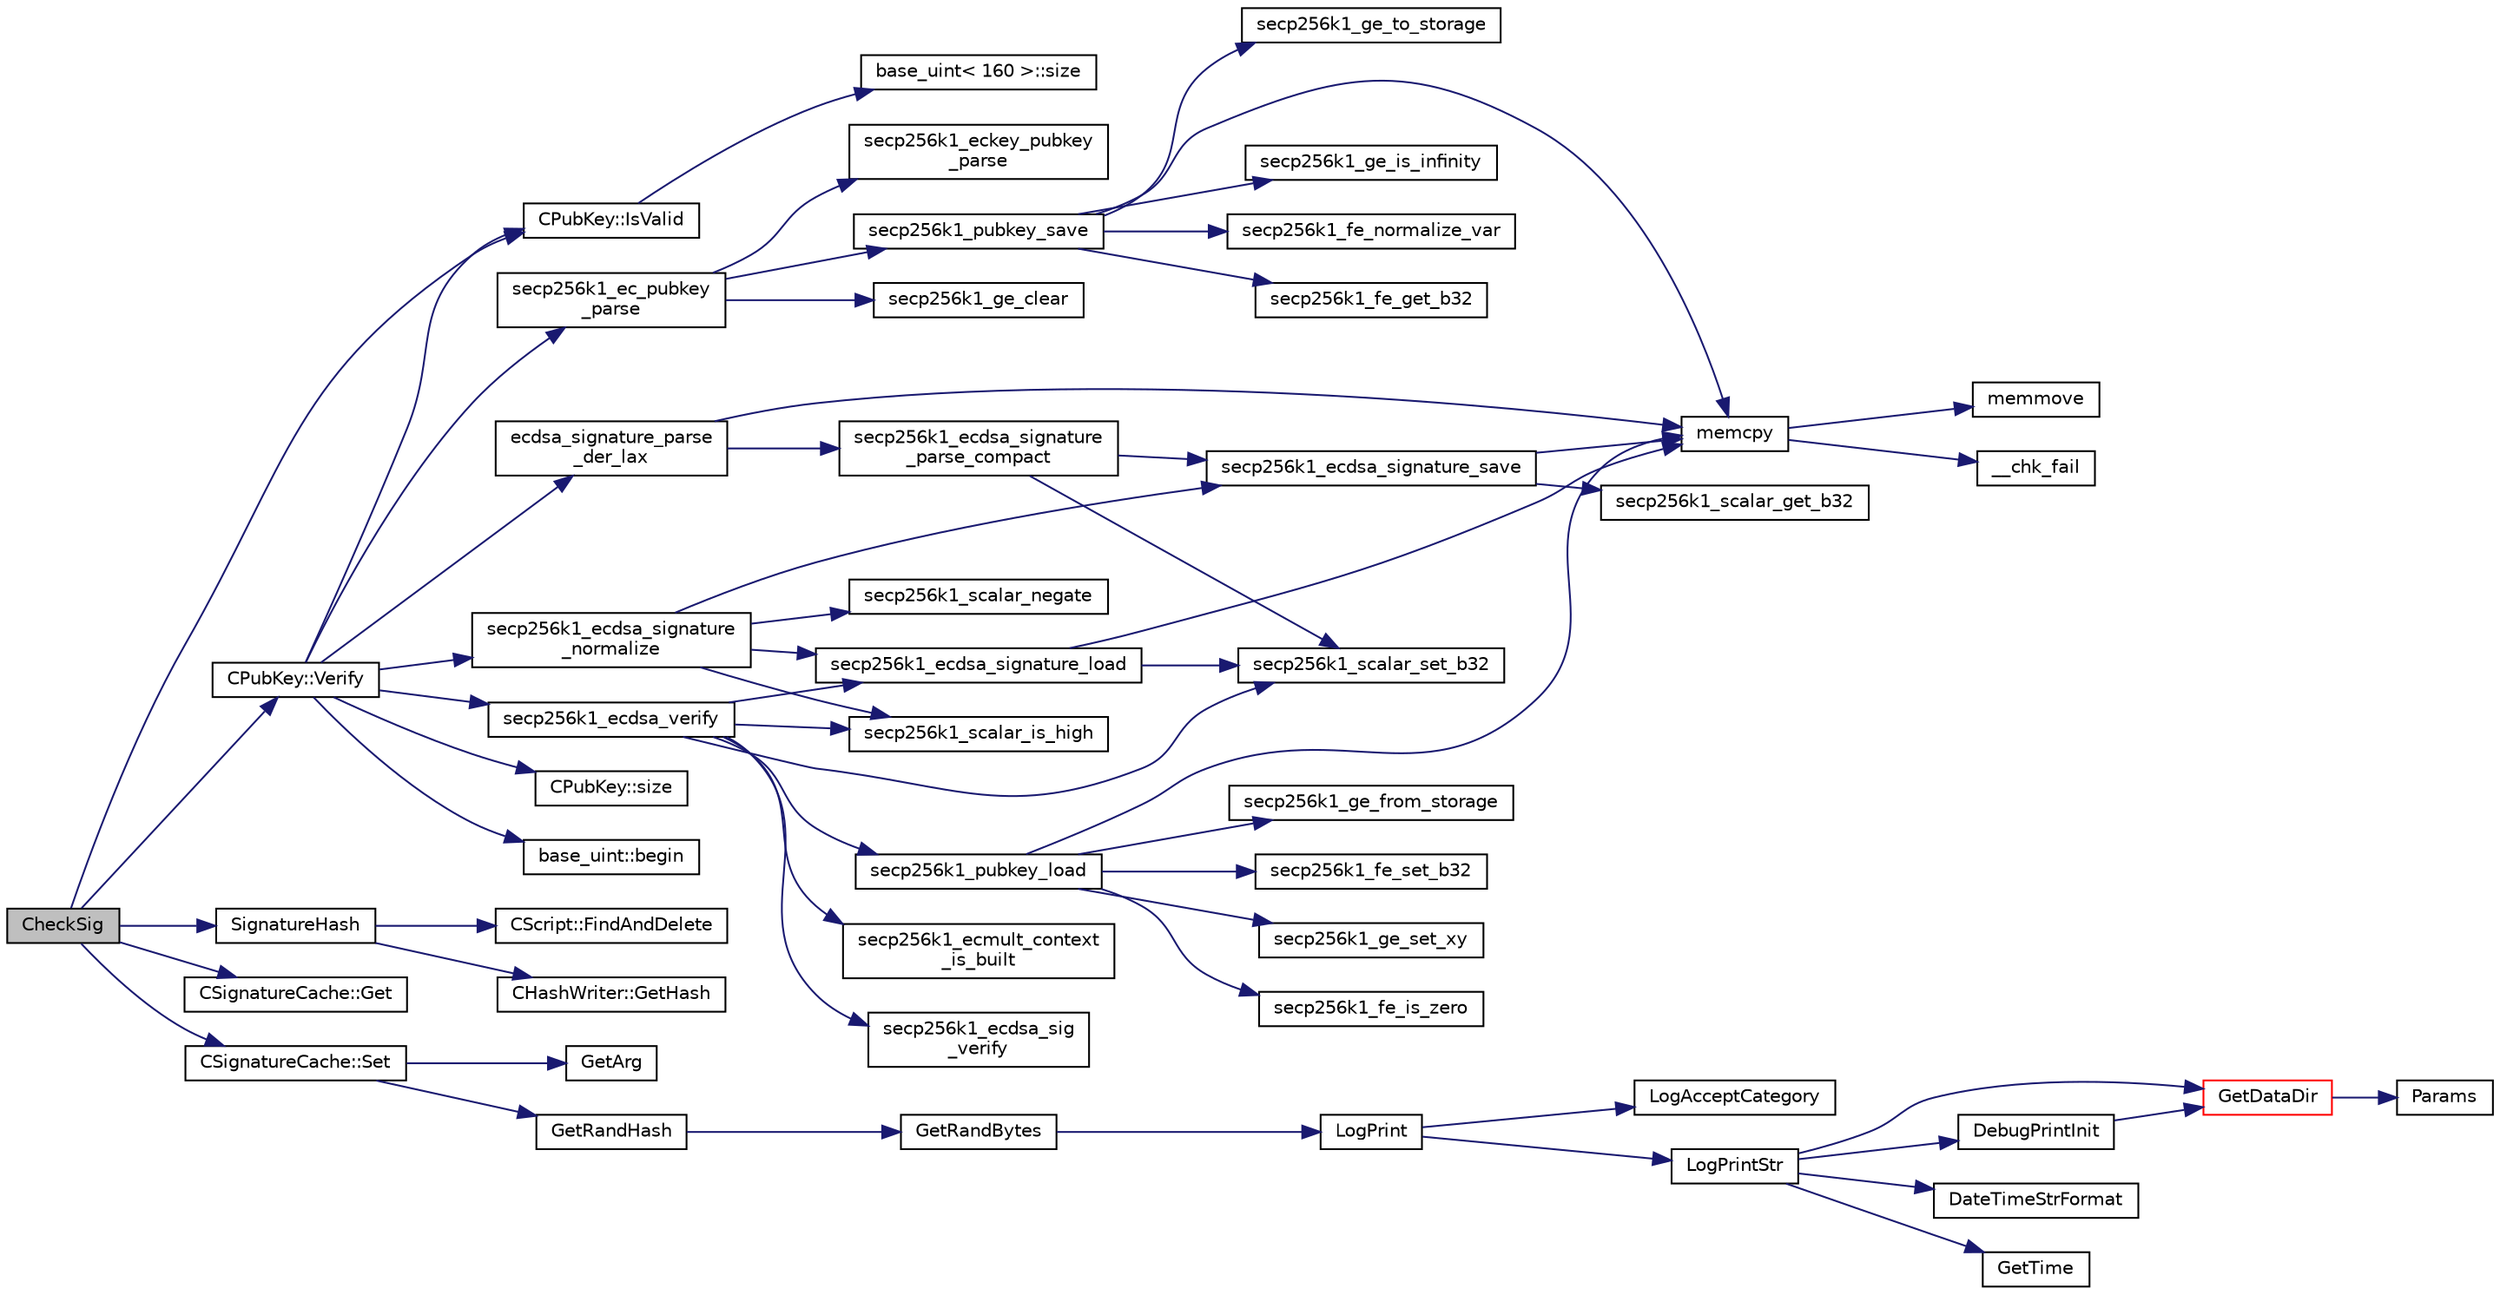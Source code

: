 digraph "CheckSig"
{
  edge [fontname="Helvetica",fontsize="10",labelfontname="Helvetica",labelfontsize="10"];
  node [fontname="Helvetica",fontsize="10",shape=record];
  rankdir="LR";
  Node357 [label="CheckSig",height=0.2,width=0.4,color="black", fillcolor="grey75", style="filled", fontcolor="black"];
  Node357 -> Node358 [color="midnightblue",fontsize="10",style="solid",fontname="Helvetica"];
  Node358 [label="CPubKey::IsValid",height=0.2,width=0.4,color="black", fillcolor="white", style="filled",URL="$da/d4e/class_c_pub_key.html#a4fa94293cf8577fd039b9a133f6c7f30"];
  Node358 -> Node359 [color="midnightblue",fontsize="10",style="solid",fontname="Helvetica"];
  Node359 [label="base_uint\< 160 \>::size",height=0.2,width=0.4,color="black", fillcolor="white", style="filled",URL="$da/df7/classbase__uint.html#a1f49b034e686269601ea89b0319b8004"];
  Node357 -> Node360 [color="midnightblue",fontsize="10",style="solid",fontname="Helvetica"];
  Node360 [label="SignatureHash",height=0.2,width=0.4,color="black", fillcolor="white", style="filled",URL="$dd/d0f/script_8cpp.html#a4086161bb714485e7e3662d9b0ceed7d"];
  Node360 -> Node361 [color="midnightblue",fontsize="10",style="solid",fontname="Helvetica"];
  Node361 [label="CScript::FindAndDelete",height=0.2,width=0.4,color="black", fillcolor="white", style="filled",URL="$d9/d4b/class_c_script.html#aad6e9f84fe8aa2d27a979f1bc2732463"];
  Node360 -> Node362 [color="midnightblue",fontsize="10",style="solid",fontname="Helvetica"];
  Node362 [label="CHashWriter::GetHash",height=0.2,width=0.4,color="black", fillcolor="white", style="filled",URL="$d2/def/class_c_hash_writer.html#ae94a937211502eabf19477630090093a"];
  Node357 -> Node363 [color="midnightblue",fontsize="10",style="solid",fontname="Helvetica"];
  Node363 [label="CSignatureCache::Get",height=0.2,width=0.4,color="black", fillcolor="white", style="filled",URL="$df/d87/class_c_signature_cache.html#a9c1dbf6b015d35145f058ace43eac107"];
  Node357 -> Node364 [color="midnightblue",fontsize="10",style="solid",fontname="Helvetica"];
  Node364 [label="CPubKey::Verify",height=0.2,width=0.4,color="black", fillcolor="white", style="filled",URL="$da/d4e/class_c_pub_key.html#a5b3fef213b227394ca9d0a1e3baa957e"];
  Node364 -> Node358 [color="midnightblue",fontsize="10",style="solid",fontname="Helvetica"];
  Node364 -> Node365 [color="midnightblue",fontsize="10",style="solid",fontname="Helvetica"];
  Node365 [label="secp256k1_ec_pubkey\l_parse",height=0.2,width=0.4,color="black", fillcolor="white", style="filled",URL="$d7/dd3/secp256k1_8h.html#a4e5dc8952c9a7e791376505ef2023ca1",tooltip="Parse a variable-length public key into the pubkey object. "];
  Node365 -> Node366 [color="midnightblue",fontsize="10",style="solid",fontname="Helvetica"];
  Node366 [label="secp256k1_eckey_pubkey\l_parse",height=0.2,width=0.4,color="black", fillcolor="white", style="filled",URL="$da/dff/eckey_8h.html#ae0cdb1eef2dc770d70aac0ad50a35e9a"];
  Node365 -> Node367 [color="midnightblue",fontsize="10",style="solid",fontname="Helvetica"];
  Node367 [label="secp256k1_pubkey_save",height=0.2,width=0.4,color="black", fillcolor="white", style="filled",URL="$d1/d8c/secp256k1_8c.html#aa061c9c5c861017bef990e5c4653e0f4"];
  Node367 -> Node368 [color="midnightblue",fontsize="10",style="solid",fontname="Helvetica"];
  Node368 [label="secp256k1_ge_to_storage",height=0.2,width=0.4,color="black", fillcolor="white", style="filled",URL="$d9/dd1/group_8h.html#ad6499ae629f998e50d8614869ee3c67f",tooltip="Convert a group element to the storage type. "];
  Node367 -> Node369 [color="midnightblue",fontsize="10",style="solid",fontname="Helvetica"];
  Node369 [label="memcpy",height=0.2,width=0.4,color="black", fillcolor="white", style="filled",URL="$d5/d9f/glibc__compat_8cpp.html#a0f46826ab0466591e136db24394923cf"];
  Node369 -> Node370 [color="midnightblue",fontsize="10",style="solid",fontname="Helvetica"];
  Node370 [label="memmove",height=0.2,width=0.4,color="black", fillcolor="white", style="filled",URL="$d5/d9f/glibc__compat_8cpp.html#a9778d49e9029dd75bc53ecbbf9f5e9a1"];
  Node369 -> Node371 [color="midnightblue",fontsize="10",style="solid",fontname="Helvetica"];
  Node371 [label="__chk_fail",height=0.2,width=0.4,color="black", fillcolor="white", style="filled",URL="$d5/d9f/glibc__compat_8cpp.html#a424ac71631da5ada2976630ff67051d1"];
  Node367 -> Node372 [color="midnightblue",fontsize="10",style="solid",fontname="Helvetica"];
  Node372 [label="secp256k1_ge_is_infinity",height=0.2,width=0.4,color="black", fillcolor="white", style="filled",URL="$d9/dd1/group_8h.html#ac83592db46af97faf7ba9b9a39a1f6ff",tooltip="Check whether a group element is the point at infinity. "];
  Node367 -> Node373 [color="midnightblue",fontsize="10",style="solid",fontname="Helvetica"];
  Node373 [label="secp256k1_fe_normalize_var",height=0.2,width=0.4,color="black", fillcolor="white", style="filled",URL="$d5/d5a/field_8h.html#a2d45c987537eadb2923c93aa3af9db71",tooltip="Normalize a field element, without constant-time guarantee. "];
  Node367 -> Node374 [color="midnightblue",fontsize="10",style="solid",fontname="Helvetica"];
  Node374 [label="secp256k1_fe_get_b32",height=0.2,width=0.4,color="black", fillcolor="white", style="filled",URL="$d5/d5a/field_8h.html#abb1017649be14b9ac1823be3c573e542",tooltip="Convert a field element to a 32-byte big endian value. "];
  Node365 -> Node375 [color="midnightblue",fontsize="10",style="solid",fontname="Helvetica"];
  Node375 [label="secp256k1_ge_clear",height=0.2,width=0.4,color="black", fillcolor="white", style="filled",URL="$d9/dd1/group_8h.html#a34793cf48794f089bb28597d1a9f23b2",tooltip="Clear a secp256k1_ge to prevent leaking sensitive information. "];
  Node364 -> Node376 [color="midnightblue",fontsize="10",style="solid",fontname="Helvetica"];
  Node376 [label="CPubKey::size",height=0.2,width=0.4,color="black", fillcolor="white", style="filled",URL="$da/d4e/class_c_pub_key.html#a6bb28fcf0a5f799c69f5b7269363b309"];
  Node364 -> Node377 [color="midnightblue",fontsize="10",style="solid",fontname="Helvetica"];
  Node377 [label="ecdsa_signature_parse\l_der_lax",height=0.2,width=0.4,color="black", fillcolor="white", style="filled",URL="$da/d8e/pubkey_8cpp.html#acd68762de13ffb2c909fcf12acfea0fd",tooltip="This function is taken from the libsecp256k1 distribution and implements DER parsing for ECDSA signat..."];
  Node377 -> Node378 [color="midnightblue",fontsize="10",style="solid",fontname="Helvetica"];
  Node378 [label="secp256k1_ecdsa_signature\l_parse_compact",height=0.2,width=0.4,color="black", fillcolor="white", style="filled",URL="$d7/dd3/secp256k1_8h.html#a2aff2802eca3d15ec54298e879579897",tooltip="Parse an ECDSA signature in compact (64 bytes) format. "];
  Node378 -> Node379 [color="midnightblue",fontsize="10",style="solid",fontname="Helvetica"];
  Node379 [label="secp256k1_scalar_set_b32",height=0.2,width=0.4,color="black", fillcolor="white", style="filled",URL="$db/d94/scalar_8h.html#a25cc2d45ae1d1765d07c3313cdf46fa0",tooltip="Set a scalar from a big endian byte array. "];
  Node378 -> Node380 [color="midnightblue",fontsize="10",style="solid",fontname="Helvetica"];
  Node380 [label="secp256k1_ecdsa_signature_save",height=0.2,width=0.4,color="black", fillcolor="white", style="filled",URL="$d1/d8c/secp256k1_8c.html#a94e522f94c4819bebf8e854952eb6a8f"];
  Node380 -> Node369 [color="midnightblue",fontsize="10",style="solid",fontname="Helvetica"];
  Node380 -> Node381 [color="midnightblue",fontsize="10",style="solid",fontname="Helvetica"];
  Node381 [label="secp256k1_scalar_get_b32",height=0.2,width=0.4,color="black", fillcolor="white", style="filled",URL="$db/d94/scalar_8h.html#a4fa08f8af5a23f505b44c9ef1bec1831",tooltip="Convert a scalar to a byte array. "];
  Node377 -> Node369 [color="midnightblue",fontsize="10",style="solid",fontname="Helvetica"];
  Node364 -> Node382 [color="midnightblue",fontsize="10",style="solid",fontname="Helvetica"];
  Node382 [label="secp256k1_ecdsa_signature\l_normalize",height=0.2,width=0.4,color="black", fillcolor="white", style="filled",URL="$d7/dd3/secp256k1_8h.html#a93ec36a19229f08acc5ff1ca613ab3a1",tooltip="Convert a signature to a normalized lower-S form. "];
  Node382 -> Node383 [color="midnightblue",fontsize="10",style="solid",fontname="Helvetica"];
  Node383 [label="secp256k1_ecdsa_signature_load",height=0.2,width=0.4,color="black", fillcolor="white", style="filled",URL="$d1/d8c/secp256k1_8c.html#af2027241c9dfc85fa5b6a3bb5fe41d18"];
  Node383 -> Node369 [color="midnightblue",fontsize="10",style="solid",fontname="Helvetica"];
  Node383 -> Node379 [color="midnightblue",fontsize="10",style="solid",fontname="Helvetica"];
  Node382 -> Node384 [color="midnightblue",fontsize="10",style="solid",fontname="Helvetica"];
  Node384 [label="secp256k1_scalar_is_high",height=0.2,width=0.4,color="black", fillcolor="white", style="filled",URL="$db/d94/scalar_8h.html#aab66620cbbe49bec3c7c02f4a1219c05",tooltip="Check whether a scalar is higher than the group order divided by 2. "];
  Node382 -> Node385 [color="midnightblue",fontsize="10",style="solid",fontname="Helvetica"];
  Node385 [label="secp256k1_scalar_negate",height=0.2,width=0.4,color="black", fillcolor="white", style="filled",URL="$db/d94/scalar_8h.html#aa3f1c1d4536adf835ee256878c222968",tooltip="Compute the complement of a scalar (modulo the group order). "];
  Node382 -> Node380 [color="midnightblue",fontsize="10",style="solid",fontname="Helvetica"];
  Node364 -> Node386 [color="midnightblue",fontsize="10",style="solid",fontname="Helvetica"];
  Node386 [label="secp256k1_ecdsa_verify",height=0.2,width=0.4,color="black", fillcolor="white", style="filled",URL="$d7/dd3/secp256k1_8h.html#a41065390f9039c4140ec04999724987d",tooltip="Verify an ECDSA signature. "];
  Node386 -> Node387 [color="midnightblue",fontsize="10",style="solid",fontname="Helvetica"];
  Node387 [label="secp256k1_ecmult_context\l_is_built",height=0.2,width=0.4,color="black", fillcolor="white", style="filled",URL="$d2/d94/ecmult_8h.html#aa4f6f213989d3ec35850c40c8f1b313b"];
  Node386 -> Node379 [color="midnightblue",fontsize="10",style="solid",fontname="Helvetica"];
  Node386 -> Node383 [color="midnightblue",fontsize="10",style="solid",fontname="Helvetica"];
  Node386 -> Node384 [color="midnightblue",fontsize="10",style="solid",fontname="Helvetica"];
  Node386 -> Node388 [color="midnightblue",fontsize="10",style="solid",fontname="Helvetica"];
  Node388 [label="secp256k1_pubkey_load",height=0.2,width=0.4,color="black", fillcolor="white", style="filled",URL="$d1/d8c/secp256k1_8c.html#a9966ec041e71010d1593ae2211ffb843"];
  Node388 -> Node369 [color="midnightblue",fontsize="10",style="solid",fontname="Helvetica"];
  Node388 -> Node389 [color="midnightblue",fontsize="10",style="solid",fontname="Helvetica"];
  Node389 [label="secp256k1_ge_from_storage",height=0.2,width=0.4,color="black", fillcolor="white", style="filled",URL="$d9/dd1/group_8h.html#a8c1e7f328284d9ba56404bb8d99bf765",tooltip="Convert a group element back from the storage type. "];
  Node388 -> Node390 [color="midnightblue",fontsize="10",style="solid",fontname="Helvetica"];
  Node390 [label="secp256k1_fe_set_b32",height=0.2,width=0.4,color="black", fillcolor="white", style="filled",URL="$d5/d5a/field_8h.html#a5c86a65052e3b135919c00fe2233a43d",tooltip="Set a field element equal to 32-byte big endian value. "];
  Node388 -> Node391 [color="midnightblue",fontsize="10",style="solid",fontname="Helvetica"];
  Node391 [label="secp256k1_ge_set_xy",height=0.2,width=0.4,color="black", fillcolor="white", style="filled",URL="$d9/dd1/group_8h.html#a34ab3d1a9a0a7ff0ed1cedff9db5f73c",tooltip="Set a group element equal to the point with given X and Y coordinates. "];
  Node388 -> Node392 [color="midnightblue",fontsize="10",style="solid",fontname="Helvetica"];
  Node392 [label="secp256k1_fe_is_zero",height=0.2,width=0.4,color="black", fillcolor="white", style="filled",URL="$d5/d5a/field_8h.html#a619ec4805df6cc54d70e6682ceebd098",tooltip="Verify whether a field element is zero. "];
  Node386 -> Node393 [color="midnightblue",fontsize="10",style="solid",fontname="Helvetica"];
  Node393 [label="secp256k1_ecdsa_sig\l_verify",height=0.2,width=0.4,color="black", fillcolor="white", style="filled",URL="$d5/d5d/ecdsa_8h.html#a6e24b57323f9c38b266c5e28b60c92bd"];
  Node364 -> Node394 [color="midnightblue",fontsize="10",style="solid",fontname="Helvetica"];
  Node394 [label="base_uint::begin",height=0.2,width=0.4,color="black", fillcolor="white", style="filled",URL="$da/df7/classbase__uint.html#aaa32054bf4e8fbb31d54a75f6065174d"];
  Node357 -> Node395 [color="midnightblue",fontsize="10",style="solid",fontname="Helvetica"];
  Node395 [label="CSignatureCache::Set",height=0.2,width=0.4,color="black", fillcolor="white", style="filled",URL="$df/d87/class_c_signature_cache.html#ac2e63052c7b13f73fa0f6f4624e29c07"];
  Node395 -> Node396 [color="midnightblue",fontsize="10",style="solid",fontname="Helvetica"];
  Node396 [label="GetArg",height=0.2,width=0.4,color="black", fillcolor="white", style="filled",URL="$df/d2d/util_8cpp.html#a24f685720bf40370e5bd2a192ad50cd8",tooltip="Return string argument or default value. "];
  Node395 -> Node397 [color="midnightblue",fontsize="10",style="solid",fontname="Helvetica"];
  Node397 [label="GetRandHash",height=0.2,width=0.4,color="black", fillcolor="white", style="filled",URL="$df/d2d/util_8cpp.html#af3aedae75efabb170337a497457f7ecf"];
  Node397 -> Node398 [color="midnightblue",fontsize="10",style="solid",fontname="Helvetica"];
  Node398 [label="GetRandBytes",height=0.2,width=0.4,color="black", fillcolor="white", style="filled",URL="$df/d2d/util_8cpp.html#acf52c2aa8213c7b15e26594a2264ed8a"];
  Node398 -> Node399 [color="midnightblue",fontsize="10",style="solid",fontname="Helvetica"];
  Node399 [label="LogPrint",height=0.2,width=0.4,color="black", fillcolor="white", style="filled",URL="$d8/d3c/util_8h.html#aab1f837a2366f424bdc996fdf6352171"];
  Node399 -> Node400 [color="midnightblue",fontsize="10",style="solid",fontname="Helvetica"];
  Node400 [label="LogAcceptCategory",height=0.2,width=0.4,color="black", fillcolor="white", style="filled",URL="$d8/d3c/util_8h.html#a343d2a13efe00125f78d25dafb0a8d98"];
  Node399 -> Node401 [color="midnightblue",fontsize="10",style="solid",fontname="Helvetica"];
  Node401 [label="LogPrintStr",height=0.2,width=0.4,color="black", fillcolor="white", style="filled",URL="$d8/d3c/util_8h.html#afd4c3002b2797c0560adddb6af3ca1da"];
  Node401 -> Node402 [color="midnightblue",fontsize="10",style="solid",fontname="Helvetica"];
  Node402 [label="DebugPrintInit",height=0.2,width=0.4,color="black", fillcolor="white", style="filled",URL="$df/d2d/util_8cpp.html#a751ff5f21d880737811136b5e0bcea12"];
  Node402 -> Node403 [color="midnightblue",fontsize="10",style="solid",fontname="Helvetica"];
  Node403 [label="GetDataDir",height=0.2,width=0.4,color="red", fillcolor="white", style="filled",URL="$df/d2d/util_8cpp.html#ab83866a054745d4b30a3948a1b44beba"];
  Node403 -> Node404 [color="midnightblue",fontsize="10",style="solid",fontname="Helvetica"];
  Node404 [label="Params",height=0.2,width=0.4,color="black", fillcolor="white", style="filled",URL="$df/dbf/chainparams_8cpp.html#ace5c5b706d71a324a417dd2db394fd4a",tooltip="Return the currently selected parameters. "];
  Node401 -> Node403 [color="midnightblue",fontsize="10",style="solid",fontname="Helvetica"];
  Node401 -> Node408 [color="midnightblue",fontsize="10",style="solid",fontname="Helvetica"];
  Node408 [label="DateTimeStrFormat",height=0.2,width=0.4,color="black", fillcolor="white", style="filled",URL="$df/d2d/util_8cpp.html#a749bc6776c8ec72d7c5e4dea56aee415"];
  Node401 -> Node409 [color="midnightblue",fontsize="10",style="solid",fontname="Helvetica"];
  Node409 [label="GetTime",height=0.2,width=0.4,color="black", fillcolor="white", style="filled",URL="$df/d2d/util_8cpp.html#a46fac5fba8ba905b5f9acb364f5d8c6f"];
}
